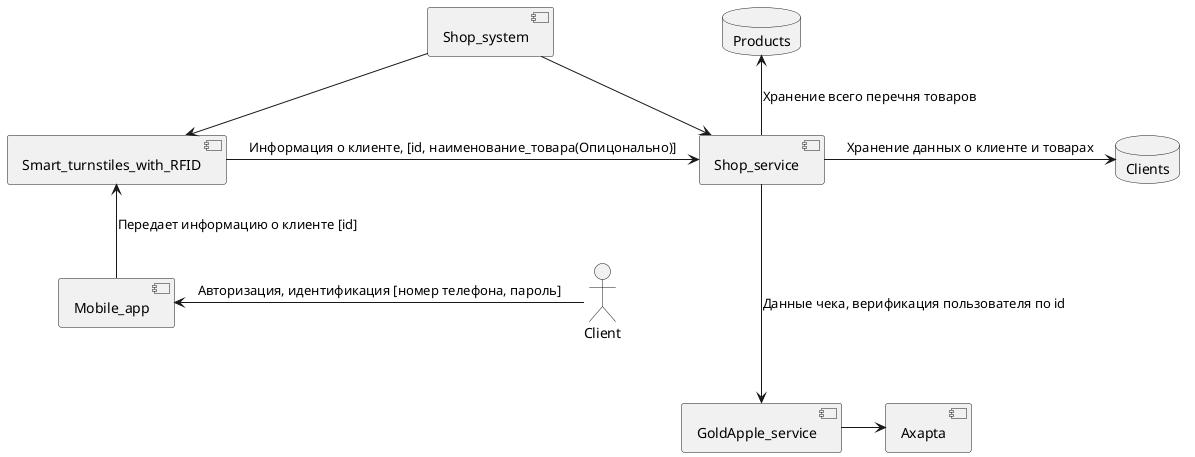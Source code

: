 @startuml
skinparam componentStyle uml2
component Shop_service
database Products
database Clients
component Smart_turnstiles_with_RFID
component Axapta
component GoldApple_service
component Mobile_app
actor Client
component Shop_system

Smart_turnstiles_with_RFID -right-> Shop_service: Информация о клиенте, [id, наименование_товара(Опицонально)]
Shop_service --down-> GoldApple_service: Данные чека, верификация пользователя по id
Shop_service -> Clients: Хранение данных о клиенте и товарах
Shop_service -up-> Products: Хранение всего перечня товаров
GoldApple_service -> Axapta
Shop_system-down-> Shop_service
Shop_system -down-> Smart_turnstiles_with_RFID
Mobile_app -up-> Smart_turnstiles_with_RFID: Передает информацию о клиенте [id]
Client -left-> Mobile_app: Авторизация, идентификация [номер телефона, пароль]

@enduml